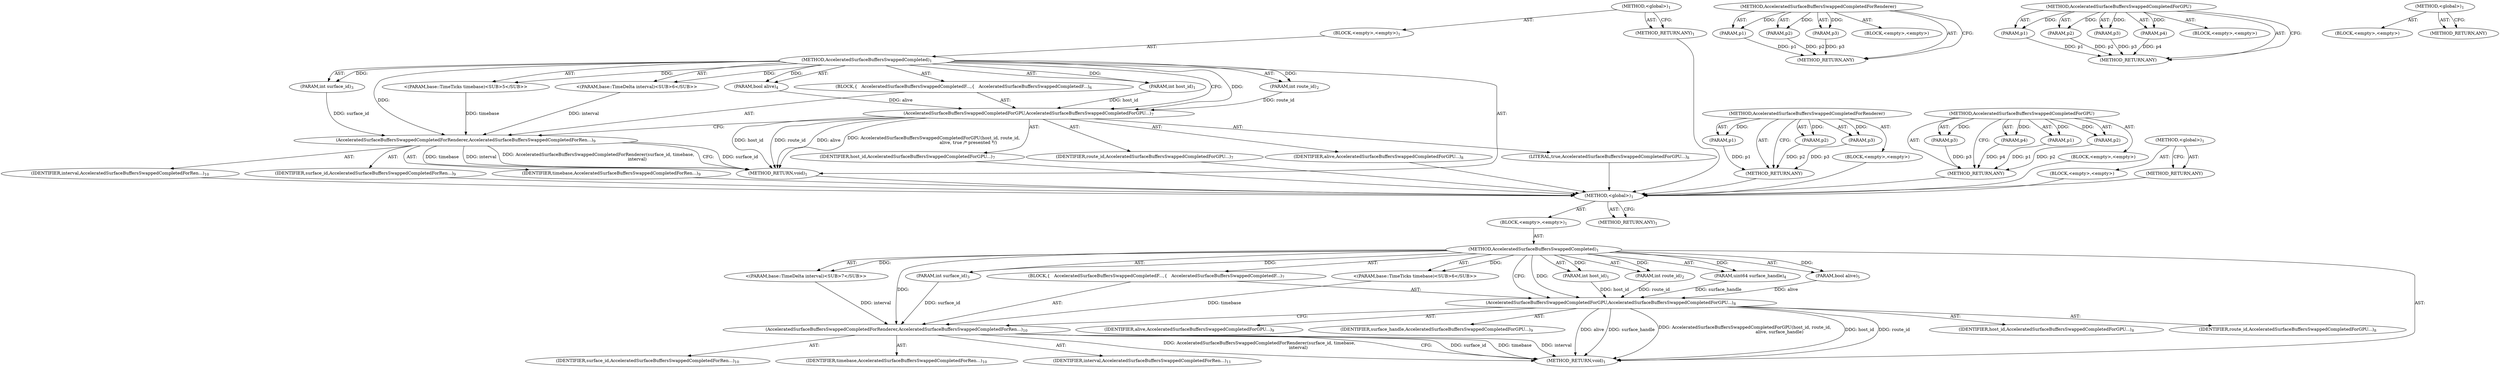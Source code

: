 digraph "&lt;global&gt;" {
vulnerable_6 [label=<(METHOD,&lt;global&gt;)<SUB>1</SUB>>];
vulnerable_7 [label=<(BLOCK,&lt;empty&gt;,&lt;empty&gt;)<SUB>1</SUB>>];
vulnerable_8 [label=<(METHOD,AcceleratedSurfaceBuffersSwappedCompleted)<SUB>1</SUB>>];
vulnerable_9 [label=<(PARAM,int host_id)<SUB>1</SUB>>];
vulnerable_10 [label=<(PARAM,int route_id)<SUB>2</SUB>>];
vulnerable_11 [label=<(PARAM,int surface_id)<SUB>3</SUB>>];
vulnerable_12 [label=<(PARAM,bool alive)<SUB>4</SUB>>];
vulnerable_13 [label="<(PARAM,base::TimeTicks timebase)<SUB>5</SUB>>"];
vulnerable_14 [label="<(PARAM,base::TimeDelta interval)<SUB>6</SUB>>"];
vulnerable_15 [label=<(BLOCK,{
   AcceleratedSurfaceBuffersSwappedCompletedF...,{
   AcceleratedSurfaceBuffersSwappedCompletedF...)<SUB>6</SUB>>];
vulnerable_16 [label=<(AcceleratedSurfaceBuffersSwappedCompletedForGPU,AcceleratedSurfaceBuffersSwappedCompletedForGPU...)<SUB>7</SUB>>];
vulnerable_17 [label=<(IDENTIFIER,host_id,AcceleratedSurfaceBuffersSwappedCompletedForGPU...)<SUB>7</SUB>>];
vulnerable_18 [label=<(IDENTIFIER,route_id,AcceleratedSurfaceBuffersSwappedCompletedForGPU...)<SUB>7</SUB>>];
vulnerable_19 [label=<(IDENTIFIER,alive,AcceleratedSurfaceBuffersSwappedCompletedForGPU...)<SUB>8</SUB>>];
vulnerable_20 [label=<(LITERAL,true,AcceleratedSurfaceBuffersSwappedCompletedForGPU...)<SUB>8</SUB>>];
vulnerable_21 [label=<(AcceleratedSurfaceBuffersSwappedCompletedForRenderer,AcceleratedSurfaceBuffersSwappedCompletedForRen...)<SUB>9</SUB>>];
vulnerable_22 [label=<(IDENTIFIER,surface_id,AcceleratedSurfaceBuffersSwappedCompletedForRen...)<SUB>9</SUB>>];
vulnerable_23 [label=<(IDENTIFIER,timebase,AcceleratedSurfaceBuffersSwappedCompletedForRen...)<SUB>9</SUB>>];
vulnerable_24 [label=<(IDENTIFIER,interval,AcceleratedSurfaceBuffersSwappedCompletedForRen...)<SUB>10</SUB>>];
vulnerable_25 [label=<(METHOD_RETURN,void)<SUB>1</SUB>>];
vulnerable_27 [label=<(METHOD_RETURN,ANY)<SUB>1</SUB>>];
vulnerable_55 [label=<(METHOD,AcceleratedSurfaceBuffersSwappedCompletedForRenderer)>];
vulnerable_56 [label=<(PARAM,p1)>];
vulnerable_57 [label=<(PARAM,p2)>];
vulnerable_58 [label=<(PARAM,p3)>];
vulnerable_59 [label=<(BLOCK,&lt;empty&gt;,&lt;empty&gt;)>];
vulnerable_60 [label=<(METHOD_RETURN,ANY)>];
vulnerable_48 [label=<(METHOD,AcceleratedSurfaceBuffersSwappedCompletedForGPU)>];
vulnerable_49 [label=<(PARAM,p1)>];
vulnerable_50 [label=<(PARAM,p2)>];
vulnerable_51 [label=<(PARAM,p3)>];
vulnerable_52 [label=<(PARAM,p4)>];
vulnerable_53 [label=<(BLOCK,&lt;empty&gt;,&lt;empty&gt;)>];
vulnerable_54 [label=<(METHOD_RETURN,ANY)>];
vulnerable_42 [label=<(METHOD,&lt;global&gt;)<SUB>1</SUB>>];
vulnerable_43 [label=<(BLOCK,&lt;empty&gt;,&lt;empty&gt;)>];
vulnerable_44 [label=<(METHOD_RETURN,ANY)>];
fixed_6 [label=<(METHOD,&lt;global&gt;)<SUB>1</SUB>>];
fixed_7 [label=<(BLOCK,&lt;empty&gt;,&lt;empty&gt;)<SUB>1</SUB>>];
fixed_8 [label=<(METHOD,AcceleratedSurfaceBuffersSwappedCompleted)<SUB>1</SUB>>];
fixed_9 [label=<(PARAM,int host_id)<SUB>1</SUB>>];
fixed_10 [label=<(PARAM,int route_id)<SUB>2</SUB>>];
fixed_11 [label=<(PARAM,int surface_id)<SUB>3</SUB>>];
fixed_12 [label=<(PARAM,uint64 surface_handle)<SUB>4</SUB>>];
fixed_13 [label=<(PARAM,bool alive)<SUB>5</SUB>>];
fixed_14 [label="<(PARAM,base::TimeTicks timebase)<SUB>6</SUB>>"];
fixed_15 [label="<(PARAM,base::TimeDelta interval)<SUB>7</SUB>>"];
fixed_16 [label=<(BLOCK,{
   AcceleratedSurfaceBuffersSwappedCompletedF...,{
   AcceleratedSurfaceBuffersSwappedCompletedF...)<SUB>7</SUB>>];
fixed_17 [label=<(AcceleratedSurfaceBuffersSwappedCompletedForGPU,AcceleratedSurfaceBuffersSwappedCompletedForGPU...)<SUB>8</SUB>>];
fixed_18 [label=<(IDENTIFIER,host_id,AcceleratedSurfaceBuffersSwappedCompletedForGPU...)<SUB>8</SUB>>];
fixed_19 [label=<(IDENTIFIER,route_id,AcceleratedSurfaceBuffersSwappedCompletedForGPU...)<SUB>8</SUB>>];
fixed_20 [label=<(IDENTIFIER,alive,AcceleratedSurfaceBuffersSwappedCompletedForGPU...)<SUB>9</SUB>>];
fixed_21 [label=<(IDENTIFIER,surface_handle,AcceleratedSurfaceBuffersSwappedCompletedForGPU...)<SUB>9</SUB>>];
fixed_22 [label=<(AcceleratedSurfaceBuffersSwappedCompletedForRenderer,AcceleratedSurfaceBuffersSwappedCompletedForRen...)<SUB>10</SUB>>];
fixed_23 [label=<(IDENTIFIER,surface_id,AcceleratedSurfaceBuffersSwappedCompletedForRen...)<SUB>10</SUB>>];
fixed_24 [label=<(IDENTIFIER,timebase,AcceleratedSurfaceBuffersSwappedCompletedForRen...)<SUB>10</SUB>>];
fixed_25 [label=<(IDENTIFIER,interval,AcceleratedSurfaceBuffersSwappedCompletedForRen...)<SUB>11</SUB>>];
fixed_26 [label=<(METHOD_RETURN,void)<SUB>1</SUB>>];
fixed_28 [label=<(METHOD_RETURN,ANY)<SUB>1</SUB>>];
fixed_58 [label=<(METHOD,AcceleratedSurfaceBuffersSwappedCompletedForRenderer)>];
fixed_59 [label=<(PARAM,p1)>];
fixed_60 [label=<(PARAM,p2)>];
fixed_61 [label=<(PARAM,p3)>];
fixed_62 [label=<(BLOCK,&lt;empty&gt;,&lt;empty&gt;)>];
fixed_63 [label=<(METHOD_RETURN,ANY)>];
fixed_51 [label=<(METHOD,AcceleratedSurfaceBuffersSwappedCompletedForGPU)>];
fixed_52 [label=<(PARAM,p1)>];
fixed_53 [label=<(PARAM,p2)>];
fixed_54 [label=<(PARAM,p3)>];
fixed_55 [label=<(PARAM,p4)>];
fixed_56 [label=<(BLOCK,&lt;empty&gt;,&lt;empty&gt;)>];
fixed_57 [label=<(METHOD_RETURN,ANY)>];
fixed_45 [label=<(METHOD,&lt;global&gt;)<SUB>1</SUB>>];
fixed_46 [label=<(BLOCK,&lt;empty&gt;,&lt;empty&gt;)>];
fixed_47 [label=<(METHOD_RETURN,ANY)>];
vulnerable_6 -> vulnerable_7  [key=0, label="AST: "];
vulnerable_6 -> vulnerable_27  [key=0, label="AST: "];
vulnerable_6 -> vulnerable_27  [key=1, label="CFG: "];
vulnerable_7 -> vulnerable_8  [key=0, label="AST: "];
vulnerable_8 -> vulnerable_9  [key=0, label="AST: "];
vulnerable_8 -> vulnerable_9  [key=1, label="DDG: "];
vulnerable_8 -> vulnerable_10  [key=0, label="AST: "];
vulnerable_8 -> vulnerable_10  [key=1, label="DDG: "];
vulnerable_8 -> vulnerable_11  [key=0, label="AST: "];
vulnerable_8 -> vulnerable_11  [key=1, label="DDG: "];
vulnerable_8 -> vulnerable_12  [key=0, label="AST: "];
vulnerable_8 -> vulnerable_12  [key=1, label="DDG: "];
vulnerable_8 -> vulnerable_13  [key=0, label="AST: "];
vulnerable_8 -> vulnerable_13  [key=1, label="DDG: "];
vulnerable_8 -> vulnerable_14  [key=0, label="AST: "];
vulnerable_8 -> vulnerable_14  [key=1, label="DDG: "];
vulnerable_8 -> vulnerable_15  [key=0, label="AST: "];
vulnerable_8 -> vulnerable_25  [key=0, label="AST: "];
vulnerable_8 -> vulnerable_16  [key=0, label="CFG: "];
vulnerable_8 -> vulnerable_16  [key=1, label="DDG: "];
vulnerable_8 -> vulnerable_21  [key=0, label="DDG: "];
vulnerable_9 -> vulnerable_16  [key=0, label="DDG: host_id"];
vulnerable_10 -> vulnerable_16  [key=0, label="DDG: route_id"];
vulnerable_11 -> vulnerable_21  [key=0, label="DDG: surface_id"];
vulnerable_12 -> vulnerable_16  [key=0, label="DDG: alive"];
vulnerable_13 -> vulnerable_21  [key=0, label="DDG: timebase"];
vulnerable_14 -> vulnerable_21  [key=0, label="DDG: interval"];
vulnerable_15 -> vulnerable_16  [key=0, label="AST: "];
vulnerable_15 -> vulnerable_21  [key=0, label="AST: "];
vulnerable_16 -> vulnerable_17  [key=0, label="AST: "];
vulnerable_16 -> vulnerable_18  [key=0, label="AST: "];
vulnerable_16 -> vulnerable_19  [key=0, label="AST: "];
vulnerable_16 -> vulnerable_20  [key=0, label="AST: "];
vulnerable_16 -> vulnerable_21  [key=0, label="CFG: "];
vulnerable_16 -> vulnerable_25  [key=0, label="DDG: host_id"];
vulnerable_16 -> vulnerable_25  [key=1, label="DDG: route_id"];
vulnerable_16 -> vulnerable_25  [key=2, label="DDG: alive"];
vulnerable_16 -> vulnerable_25  [key=3, label="DDG: AcceleratedSurfaceBuffersSwappedCompletedForGPU(host_id, route_id,
                                                  alive, true /* presented */)"];
vulnerable_17 -> fixed_6  [key=0];
vulnerable_18 -> fixed_6  [key=0];
vulnerable_19 -> fixed_6  [key=0];
vulnerable_20 -> fixed_6  [key=0];
vulnerable_21 -> vulnerable_22  [key=0, label="AST: "];
vulnerable_21 -> vulnerable_23  [key=0, label="AST: "];
vulnerable_21 -> vulnerable_24  [key=0, label="AST: "];
vulnerable_21 -> vulnerable_25  [key=0, label="CFG: "];
vulnerable_21 -> vulnerable_25  [key=1, label="DDG: surface_id"];
vulnerable_21 -> vulnerable_25  [key=2, label="DDG: timebase"];
vulnerable_21 -> vulnerable_25  [key=3, label="DDG: interval"];
vulnerable_21 -> vulnerable_25  [key=4, label="DDG: AcceleratedSurfaceBuffersSwappedCompletedForRenderer(surface_id, timebase,
                                                        interval)"];
vulnerable_22 -> fixed_6  [key=0];
vulnerable_23 -> fixed_6  [key=0];
vulnerable_24 -> fixed_6  [key=0];
vulnerable_25 -> fixed_6  [key=0];
vulnerable_27 -> fixed_6  [key=0];
vulnerable_55 -> vulnerable_56  [key=0, label="AST: "];
vulnerable_55 -> vulnerable_56  [key=1, label="DDG: "];
vulnerable_55 -> vulnerable_59  [key=0, label="AST: "];
vulnerable_55 -> vulnerable_57  [key=0, label="AST: "];
vulnerable_55 -> vulnerable_57  [key=1, label="DDG: "];
vulnerable_55 -> vulnerable_60  [key=0, label="AST: "];
vulnerable_55 -> vulnerable_60  [key=1, label="CFG: "];
vulnerable_55 -> vulnerable_58  [key=0, label="AST: "];
vulnerable_55 -> vulnerable_58  [key=1, label="DDG: "];
vulnerable_56 -> vulnerable_60  [key=0, label="DDG: p1"];
vulnerable_57 -> vulnerable_60  [key=0, label="DDG: p2"];
vulnerable_58 -> vulnerable_60  [key=0, label="DDG: p3"];
vulnerable_59 -> fixed_6  [key=0];
vulnerable_60 -> fixed_6  [key=0];
vulnerable_48 -> vulnerable_49  [key=0, label="AST: "];
vulnerable_48 -> vulnerable_49  [key=1, label="DDG: "];
vulnerable_48 -> vulnerable_53  [key=0, label="AST: "];
vulnerable_48 -> vulnerable_50  [key=0, label="AST: "];
vulnerable_48 -> vulnerable_50  [key=1, label="DDG: "];
vulnerable_48 -> vulnerable_54  [key=0, label="AST: "];
vulnerable_48 -> vulnerable_54  [key=1, label="CFG: "];
vulnerable_48 -> vulnerable_51  [key=0, label="AST: "];
vulnerable_48 -> vulnerable_51  [key=1, label="DDG: "];
vulnerable_48 -> vulnerable_52  [key=0, label="AST: "];
vulnerable_48 -> vulnerable_52  [key=1, label="DDG: "];
vulnerable_49 -> vulnerable_54  [key=0, label="DDG: p1"];
vulnerable_50 -> vulnerable_54  [key=0, label="DDG: p2"];
vulnerable_51 -> vulnerable_54  [key=0, label="DDG: p3"];
vulnerable_52 -> vulnerable_54  [key=0, label="DDG: p4"];
vulnerable_53 -> fixed_6  [key=0];
vulnerable_54 -> fixed_6  [key=0];
vulnerable_42 -> vulnerable_43  [key=0, label="AST: "];
vulnerable_42 -> vulnerable_44  [key=0, label="AST: "];
vulnerable_42 -> vulnerable_44  [key=1, label="CFG: "];
vulnerable_43 -> fixed_6  [key=0];
vulnerable_44 -> fixed_6  [key=0];
fixed_6 -> fixed_7  [key=0, label="AST: "];
fixed_6 -> fixed_28  [key=0, label="AST: "];
fixed_6 -> fixed_28  [key=1, label="CFG: "];
fixed_7 -> fixed_8  [key=0, label="AST: "];
fixed_8 -> fixed_9  [key=0, label="AST: "];
fixed_8 -> fixed_9  [key=1, label="DDG: "];
fixed_8 -> fixed_10  [key=0, label="AST: "];
fixed_8 -> fixed_10  [key=1, label="DDG: "];
fixed_8 -> fixed_11  [key=0, label="AST: "];
fixed_8 -> fixed_11  [key=1, label="DDG: "];
fixed_8 -> fixed_12  [key=0, label="AST: "];
fixed_8 -> fixed_12  [key=1, label="DDG: "];
fixed_8 -> fixed_13  [key=0, label="AST: "];
fixed_8 -> fixed_13  [key=1, label="DDG: "];
fixed_8 -> fixed_14  [key=0, label="AST: "];
fixed_8 -> fixed_14  [key=1, label="DDG: "];
fixed_8 -> fixed_15  [key=0, label="AST: "];
fixed_8 -> fixed_15  [key=1, label="DDG: "];
fixed_8 -> fixed_16  [key=0, label="AST: "];
fixed_8 -> fixed_26  [key=0, label="AST: "];
fixed_8 -> fixed_17  [key=0, label="CFG: "];
fixed_8 -> fixed_17  [key=1, label="DDG: "];
fixed_8 -> fixed_22  [key=0, label="DDG: "];
fixed_9 -> fixed_17  [key=0, label="DDG: host_id"];
fixed_10 -> fixed_17  [key=0, label="DDG: route_id"];
fixed_11 -> fixed_22  [key=0, label="DDG: surface_id"];
fixed_12 -> fixed_17  [key=0, label="DDG: surface_handle"];
fixed_13 -> fixed_17  [key=0, label="DDG: alive"];
fixed_14 -> fixed_22  [key=0, label="DDG: timebase"];
fixed_15 -> fixed_22  [key=0, label="DDG: interval"];
fixed_16 -> fixed_17  [key=0, label="AST: "];
fixed_16 -> fixed_22  [key=0, label="AST: "];
fixed_17 -> fixed_18  [key=0, label="AST: "];
fixed_17 -> fixed_19  [key=0, label="AST: "];
fixed_17 -> fixed_20  [key=0, label="AST: "];
fixed_17 -> fixed_21  [key=0, label="AST: "];
fixed_17 -> fixed_22  [key=0, label="CFG: "];
fixed_17 -> fixed_26  [key=0, label="DDG: host_id"];
fixed_17 -> fixed_26  [key=1, label="DDG: route_id"];
fixed_17 -> fixed_26  [key=2, label="DDG: alive"];
fixed_17 -> fixed_26  [key=3, label="DDG: surface_handle"];
fixed_17 -> fixed_26  [key=4, label="DDG: AcceleratedSurfaceBuffersSwappedCompletedForGPU(host_id, route_id,
                                                  alive, surface_handle)"];
fixed_22 -> fixed_23  [key=0, label="AST: "];
fixed_22 -> fixed_24  [key=0, label="AST: "];
fixed_22 -> fixed_25  [key=0, label="AST: "];
fixed_22 -> fixed_26  [key=0, label="CFG: "];
fixed_22 -> fixed_26  [key=1, label="DDG: surface_id"];
fixed_22 -> fixed_26  [key=2, label="DDG: timebase"];
fixed_22 -> fixed_26  [key=3, label="DDG: interval"];
fixed_22 -> fixed_26  [key=4, label="DDG: AcceleratedSurfaceBuffersSwappedCompletedForRenderer(surface_id, timebase,
                                                        interval)"];
fixed_58 -> fixed_59  [key=0, label="AST: "];
fixed_58 -> fixed_59  [key=1, label="DDG: "];
fixed_58 -> fixed_62  [key=0, label="AST: "];
fixed_58 -> fixed_60  [key=0, label="AST: "];
fixed_58 -> fixed_60  [key=1, label="DDG: "];
fixed_58 -> fixed_63  [key=0, label="AST: "];
fixed_58 -> fixed_63  [key=1, label="CFG: "];
fixed_58 -> fixed_61  [key=0, label="AST: "];
fixed_58 -> fixed_61  [key=1, label="DDG: "];
fixed_59 -> fixed_63  [key=0, label="DDG: p1"];
fixed_60 -> fixed_63  [key=0, label="DDG: p2"];
fixed_61 -> fixed_63  [key=0, label="DDG: p3"];
fixed_51 -> fixed_52  [key=0, label="AST: "];
fixed_51 -> fixed_52  [key=1, label="DDG: "];
fixed_51 -> fixed_56  [key=0, label="AST: "];
fixed_51 -> fixed_53  [key=0, label="AST: "];
fixed_51 -> fixed_53  [key=1, label="DDG: "];
fixed_51 -> fixed_57  [key=0, label="AST: "];
fixed_51 -> fixed_57  [key=1, label="CFG: "];
fixed_51 -> fixed_54  [key=0, label="AST: "];
fixed_51 -> fixed_54  [key=1, label="DDG: "];
fixed_51 -> fixed_55  [key=0, label="AST: "];
fixed_51 -> fixed_55  [key=1, label="DDG: "];
fixed_52 -> fixed_57  [key=0, label="DDG: p1"];
fixed_53 -> fixed_57  [key=0, label="DDG: p2"];
fixed_54 -> fixed_57  [key=0, label="DDG: p3"];
fixed_55 -> fixed_57  [key=0, label="DDG: p4"];
fixed_45 -> fixed_46  [key=0, label="AST: "];
fixed_45 -> fixed_47  [key=0, label="AST: "];
fixed_45 -> fixed_47  [key=1, label="CFG: "];
}
